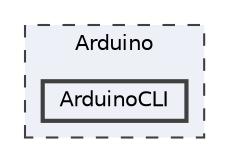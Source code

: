 digraph "Arduino/ArduinoCLI"
{
 // LATEX_PDF_SIZE
  bgcolor="transparent";
  edge [fontname=Helvetica,fontsize=10,labelfontname=Helvetica,labelfontsize=10];
  node [fontname=Helvetica,fontsize=10,shape=box,height=0.2,width=0.4];
  compound=true
  subgraph clusterdir_a991eec27578c865874ede3d8ec657c2 {
    graph [ bgcolor="#edf0f7", pencolor="grey25", label="Arduino", fontname=Helvetica,fontsize=10 style="filled,dashed", URL="dir_a991eec27578c865874ede3d8ec657c2.html",tooltip=""]
  dir_f71aaba39cc01ae062ca305dd61cc774 [label="ArduinoCLI", fillcolor="#edf0f7", color="grey25", style="filled,bold", URL="dir_f71aaba39cc01ae062ca305dd61cc774.html",tooltip=""];
  }
}
